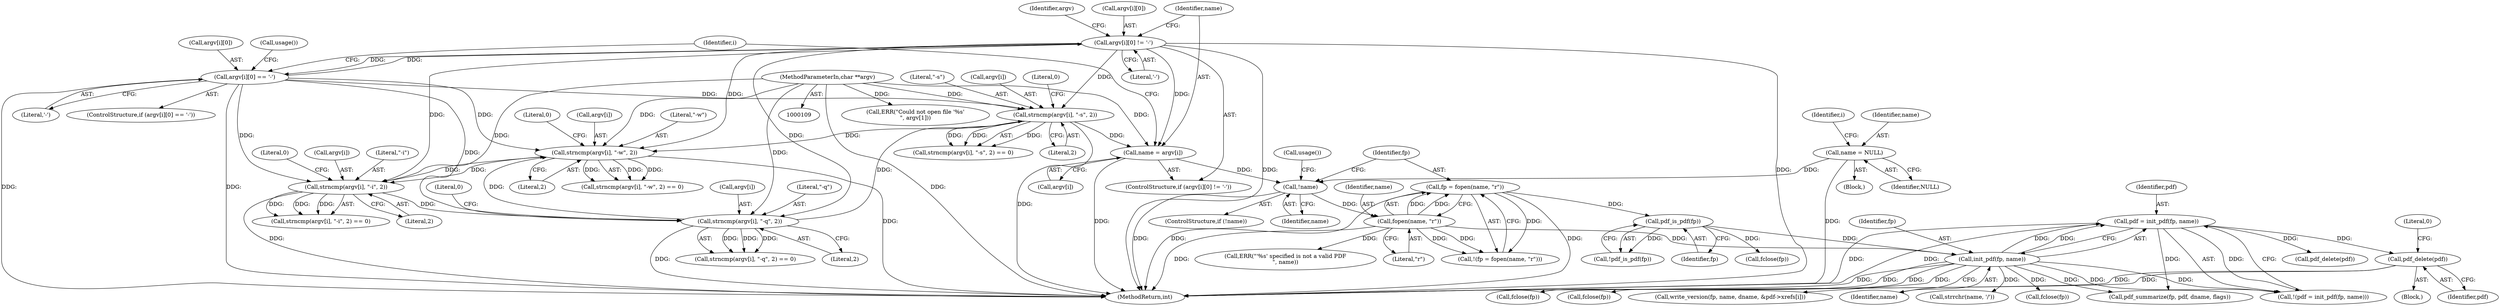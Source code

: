 digraph "0_pdfresurrect_0c4120fffa3dffe97b95c486a120eded82afe8a6@API" {
"1000318" [label="(Call,pdf_delete(pdf))"];
"1000260" [label="(Call,pdf = init_pdf(fp, name))"];
"1000262" [label="(Call,init_pdf(fp, name))"];
"1000247" [label="(Call,pdf_is_pdf(fp))"];
"1000230" [label="(Call,fp = fopen(name, \"r\"))"];
"1000232" [label="(Call,fopen(name, \"r\"))"];
"1000225" [label="(Call,!name)"];
"1000209" [label="(Call,name = argv[i])"];
"1000190" [label="(Call,strncmp(argv[i], \"-s\", 2))"];
"1000177" [label="(Call,strncmp(argv[i], \"-q\", 2))"];
"1000216" [label="(Call,argv[i][0] == '-')"];
"1000202" [label="(Call,argv[i][0] != '-')"];
"1000164" [label="(Call,strncmp(argv[i], \"-i\", 2))"];
"1000151" [label="(Call,strncmp(argv[i], \"-w\", 2))"];
"1000111" [label="(MethodParameterIn,char **argv)"];
"1000136" [label="(Call,name = NULL)"];
"1000315" [label="(Block,)"];
"1000222" [label="(Literal,'-')"];
"1000177" [label="(Call,strncmp(argv[i], \"-q\", 2))"];
"1000210" [label="(Identifier,name)"];
"1000219" [label="(Identifier,argv)"];
"1000321" [label="(Literal,0)"];
"1000203" [label="(Call,argv[i][0])"];
"1000248" [label="(Identifier,fp)"];
"1000137" [label="(Identifier,name)"];
"1000259" [label="(Call,!(pdf = init_pdf(fp, name)))"];
"1000211" [label="(Call,argv[i])"];
"1000181" [label="(Literal,\"-q\")"];
"1000208" [label="(Literal,'-')"];
"1000111" [label="(MethodParameterIn,char **argv)"];
"1000266" [label="(Call,fclose(fp))"];
"1000190" [label="(Call,strncmp(argv[i], \"-s\", 2))"];
"1000413" [label="(Call,pdf_summarize(fp, pdf, dname, flags))"];
"1000168" [label="(Literal,\"-i\")"];
"1000261" [label="(Identifier,pdf)"];
"1000373" [label="(Call,fclose(fp))"];
"1000246" [label="(Call,!pdf_is_pdf(fp))"];
"1000438" [label="(MethodReturn,int)"];
"1000150" [label="(Call,strncmp(argv[i], \"-w\", 2) == 0)"];
"1000202" [label="(Call,argv[i][0] != '-')"];
"1000263" [label="(Identifier,fp)"];
"1000233" [label="(Identifier,name)"];
"1000151" [label="(Call,strncmp(argv[i], \"-w\", 2))"];
"1000163" [label="(Call,strncmp(argv[i], \"-i\", 2) == 0)"];
"1000155" [label="(Literal,\"-w\")"];
"1000112" [label="(Block,)"];
"1000262" [label="(Call,init_pdf(fp, name))"];
"1000217" [label="(Call,argv[i][0])"];
"1000403" [label="(Call,write_version(fp, name, dname, &pdf->xrefs[i]))"];
"1000230" [label="(Call,fp = fopen(name, \"r\"))"];
"1000229" [label="(Call,!(fp = fopen(name, \"r\")))"];
"1000318" [label="(Call,pdf_delete(pdf))"];
"1000189" [label="(Call,strncmp(argv[i], \"-s\", 2) == 0)"];
"1000232" [label="(Call,fopen(name, \"r\"))"];
"1000227" [label="(Call,usage())"];
"1000201" [label="(ControlStructure,if (argv[i][0] != '-'))"];
"1000182" [label="(Literal,2)"];
"1000196" [label="(Literal,0)"];
"1000216" [label="(Call,argv[i][0] == '-')"];
"1000183" [label="(Literal,0)"];
"1000379" [label="(Call,pdf_delete(pdf))"];
"1000253" [label="(Call,fclose(fp))"];
"1000264" [label="(Identifier,name)"];
"1000331" [label="(Call,strrchr(name, '/'))"];
"1000194" [label="(Literal,\"-s\")"];
"1000169" [label="(Literal,2)"];
"1000170" [label="(Literal,0)"];
"1000209" [label="(Call,name = argv[i])"];
"1000195" [label="(Literal,2)"];
"1000136" [label="(Call,name = NULL)"];
"1000176" [label="(Call,strncmp(argv[i], \"-q\", 2) == 0)"];
"1000224" [label="(ControlStructure,if (!name))"];
"1000165" [label="(Call,argv[i])"];
"1000231" [label="(Identifier,fp)"];
"1000236" [label="(Call,ERR(\"Could not open file '%s'\n\", argv[1]))"];
"1000316" [label="(Call,fclose(fp))"];
"1000215" [label="(ControlStructure,if (argv[i][0] == '-'))"];
"1000223" [label="(Call,usage())"];
"1000157" [label="(Literal,0)"];
"1000225" [label="(Call,!name)"];
"1000178" [label="(Call,argv[i])"];
"1000250" [label="(Call,ERR(\"'%s' specified is not a valid PDF\n\", name))"];
"1000247" [label="(Call,pdf_is_pdf(fp))"];
"1000164" [label="(Call,strncmp(argv[i], \"-i\", 2))"];
"1000141" [label="(Identifier,i)"];
"1000152" [label="(Call,argv[i])"];
"1000260" [label="(Call,pdf = init_pdf(fp, name))"];
"1000234" [label="(Literal,\"r\")"];
"1000156" [label="(Literal,2)"];
"1000138" [label="(Identifier,NULL)"];
"1000191" [label="(Call,argv[i])"];
"1000226" [label="(Identifier,name)"];
"1000147" [label="(Identifier,i)"];
"1000319" [label="(Identifier,pdf)"];
"1000318" -> "1000315"  [label="AST: "];
"1000318" -> "1000319"  [label="CFG: "];
"1000319" -> "1000318"  [label="AST: "];
"1000321" -> "1000318"  [label="CFG: "];
"1000318" -> "1000438"  [label="DDG: "];
"1000318" -> "1000438"  [label="DDG: "];
"1000260" -> "1000318"  [label="DDG: "];
"1000260" -> "1000259"  [label="AST: "];
"1000260" -> "1000262"  [label="CFG: "];
"1000261" -> "1000260"  [label="AST: "];
"1000262" -> "1000260"  [label="AST: "];
"1000259" -> "1000260"  [label="CFG: "];
"1000260" -> "1000438"  [label="DDG: "];
"1000260" -> "1000438"  [label="DDG: "];
"1000260" -> "1000259"  [label="DDG: "];
"1000262" -> "1000260"  [label="DDG: "];
"1000262" -> "1000260"  [label="DDG: "];
"1000260" -> "1000379"  [label="DDG: "];
"1000260" -> "1000413"  [label="DDG: "];
"1000262" -> "1000264"  [label="CFG: "];
"1000263" -> "1000262"  [label="AST: "];
"1000264" -> "1000262"  [label="AST: "];
"1000262" -> "1000438"  [label="DDG: "];
"1000262" -> "1000259"  [label="DDG: "];
"1000262" -> "1000259"  [label="DDG: "];
"1000247" -> "1000262"  [label="DDG: "];
"1000232" -> "1000262"  [label="DDG: "];
"1000262" -> "1000266"  [label="DDG: "];
"1000262" -> "1000316"  [label="DDG: "];
"1000262" -> "1000331"  [label="DDG: "];
"1000262" -> "1000373"  [label="DDG: "];
"1000262" -> "1000403"  [label="DDG: "];
"1000262" -> "1000413"  [label="DDG: "];
"1000247" -> "1000246"  [label="AST: "];
"1000247" -> "1000248"  [label="CFG: "];
"1000248" -> "1000247"  [label="AST: "];
"1000246" -> "1000247"  [label="CFG: "];
"1000247" -> "1000246"  [label="DDG: "];
"1000230" -> "1000247"  [label="DDG: "];
"1000247" -> "1000253"  [label="DDG: "];
"1000230" -> "1000229"  [label="AST: "];
"1000230" -> "1000232"  [label="CFG: "];
"1000231" -> "1000230"  [label="AST: "];
"1000232" -> "1000230"  [label="AST: "];
"1000229" -> "1000230"  [label="CFG: "];
"1000230" -> "1000438"  [label="DDG: "];
"1000230" -> "1000438"  [label="DDG: "];
"1000230" -> "1000229"  [label="DDG: "];
"1000232" -> "1000230"  [label="DDG: "];
"1000232" -> "1000230"  [label="DDG: "];
"1000232" -> "1000234"  [label="CFG: "];
"1000233" -> "1000232"  [label="AST: "];
"1000234" -> "1000232"  [label="AST: "];
"1000232" -> "1000438"  [label="DDG: "];
"1000232" -> "1000229"  [label="DDG: "];
"1000232" -> "1000229"  [label="DDG: "];
"1000225" -> "1000232"  [label="DDG: "];
"1000232" -> "1000250"  [label="DDG: "];
"1000225" -> "1000224"  [label="AST: "];
"1000225" -> "1000226"  [label="CFG: "];
"1000226" -> "1000225"  [label="AST: "];
"1000227" -> "1000225"  [label="CFG: "];
"1000231" -> "1000225"  [label="CFG: "];
"1000225" -> "1000438"  [label="DDG: "];
"1000209" -> "1000225"  [label="DDG: "];
"1000136" -> "1000225"  [label="DDG: "];
"1000209" -> "1000201"  [label="AST: "];
"1000209" -> "1000211"  [label="CFG: "];
"1000210" -> "1000209"  [label="AST: "];
"1000211" -> "1000209"  [label="AST: "];
"1000147" -> "1000209"  [label="CFG: "];
"1000209" -> "1000438"  [label="DDG: "];
"1000190" -> "1000209"  [label="DDG: "];
"1000202" -> "1000209"  [label="DDG: "];
"1000111" -> "1000209"  [label="DDG: "];
"1000190" -> "1000189"  [label="AST: "];
"1000190" -> "1000195"  [label="CFG: "];
"1000191" -> "1000190"  [label="AST: "];
"1000194" -> "1000190"  [label="AST: "];
"1000195" -> "1000190"  [label="AST: "];
"1000196" -> "1000190"  [label="CFG: "];
"1000190" -> "1000438"  [label="DDG: "];
"1000190" -> "1000151"  [label="DDG: "];
"1000190" -> "1000189"  [label="DDG: "];
"1000190" -> "1000189"  [label="DDG: "];
"1000190" -> "1000189"  [label="DDG: "];
"1000177" -> "1000190"  [label="DDG: "];
"1000216" -> "1000190"  [label="DDG: "];
"1000202" -> "1000190"  [label="DDG: "];
"1000111" -> "1000190"  [label="DDG: "];
"1000177" -> "1000176"  [label="AST: "];
"1000177" -> "1000182"  [label="CFG: "];
"1000178" -> "1000177"  [label="AST: "];
"1000181" -> "1000177"  [label="AST: "];
"1000182" -> "1000177"  [label="AST: "];
"1000183" -> "1000177"  [label="CFG: "];
"1000177" -> "1000438"  [label="DDG: "];
"1000177" -> "1000151"  [label="DDG: "];
"1000177" -> "1000176"  [label="DDG: "];
"1000177" -> "1000176"  [label="DDG: "];
"1000177" -> "1000176"  [label="DDG: "];
"1000216" -> "1000177"  [label="DDG: "];
"1000202" -> "1000177"  [label="DDG: "];
"1000164" -> "1000177"  [label="DDG: "];
"1000111" -> "1000177"  [label="DDG: "];
"1000216" -> "1000215"  [label="AST: "];
"1000216" -> "1000222"  [label="CFG: "];
"1000217" -> "1000216"  [label="AST: "];
"1000222" -> "1000216"  [label="AST: "];
"1000223" -> "1000216"  [label="CFG: "];
"1000147" -> "1000216"  [label="CFG: "];
"1000216" -> "1000438"  [label="DDG: "];
"1000216" -> "1000438"  [label="DDG: "];
"1000216" -> "1000151"  [label="DDG: "];
"1000216" -> "1000164"  [label="DDG: "];
"1000216" -> "1000202"  [label="DDG: "];
"1000202" -> "1000216"  [label="DDG: "];
"1000202" -> "1000201"  [label="AST: "];
"1000202" -> "1000208"  [label="CFG: "];
"1000203" -> "1000202"  [label="AST: "];
"1000208" -> "1000202"  [label="AST: "];
"1000210" -> "1000202"  [label="CFG: "];
"1000219" -> "1000202"  [label="CFG: "];
"1000202" -> "1000438"  [label="DDG: "];
"1000202" -> "1000438"  [label="DDG: "];
"1000202" -> "1000151"  [label="DDG: "];
"1000202" -> "1000164"  [label="DDG: "];
"1000164" -> "1000163"  [label="AST: "];
"1000164" -> "1000169"  [label="CFG: "];
"1000165" -> "1000164"  [label="AST: "];
"1000168" -> "1000164"  [label="AST: "];
"1000169" -> "1000164"  [label="AST: "];
"1000170" -> "1000164"  [label="CFG: "];
"1000164" -> "1000438"  [label="DDG: "];
"1000164" -> "1000151"  [label="DDG: "];
"1000164" -> "1000163"  [label="DDG: "];
"1000164" -> "1000163"  [label="DDG: "];
"1000164" -> "1000163"  [label="DDG: "];
"1000151" -> "1000164"  [label="DDG: "];
"1000111" -> "1000164"  [label="DDG: "];
"1000151" -> "1000150"  [label="AST: "];
"1000151" -> "1000156"  [label="CFG: "];
"1000152" -> "1000151"  [label="AST: "];
"1000155" -> "1000151"  [label="AST: "];
"1000156" -> "1000151"  [label="AST: "];
"1000157" -> "1000151"  [label="CFG: "];
"1000151" -> "1000438"  [label="DDG: "];
"1000151" -> "1000150"  [label="DDG: "];
"1000151" -> "1000150"  [label="DDG: "];
"1000151" -> "1000150"  [label="DDG: "];
"1000111" -> "1000151"  [label="DDG: "];
"1000111" -> "1000109"  [label="AST: "];
"1000111" -> "1000438"  [label="DDG: "];
"1000111" -> "1000236"  [label="DDG: "];
"1000136" -> "1000112"  [label="AST: "];
"1000136" -> "1000138"  [label="CFG: "];
"1000137" -> "1000136"  [label="AST: "];
"1000138" -> "1000136"  [label="AST: "];
"1000141" -> "1000136"  [label="CFG: "];
"1000136" -> "1000438"  [label="DDG: "];
}
